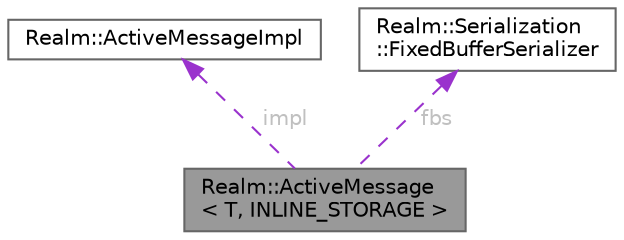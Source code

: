 digraph "Realm::ActiveMessage&lt; T, INLINE_STORAGE &gt;"
{
 // LATEX_PDF_SIZE
  bgcolor="transparent";
  edge [fontname=Helvetica,fontsize=10,labelfontname=Helvetica,labelfontsize=10];
  node [fontname=Helvetica,fontsize=10,shape=box,height=0.2,width=0.4];
  Node1 [id="Node000001",label="Realm::ActiveMessage\l\< T, INLINE_STORAGE \>",height=0.2,width=0.4,color="gray40", fillcolor="grey60", style="filled", fontcolor="black",tooltip=" "];
  Node2 -> Node1 [id="edge1_Node000001_Node000002",dir="back",color="darkorchid3",style="dashed",tooltip=" ",label=" impl",fontcolor="grey" ];
  Node2 [id="Node000002",label="Realm::ActiveMessageImpl",height=0.2,width=0.4,color="gray40", fillcolor="white", style="filled",URL="$classRealm_1_1ActiveMessageImpl.html",tooltip=" "];
  Node3 -> Node1 [id="edge2_Node000001_Node000003",dir="back",color="darkorchid3",style="dashed",tooltip=" ",label=" fbs",fontcolor="grey" ];
  Node3 [id="Node000003",label="Realm::Serialization\l::FixedBufferSerializer",height=0.2,width=0.4,color="gray40", fillcolor="white", style="filled",URL="$classRealm_1_1Serialization_1_1FixedBufferSerializer.html",tooltip=" "];
}
